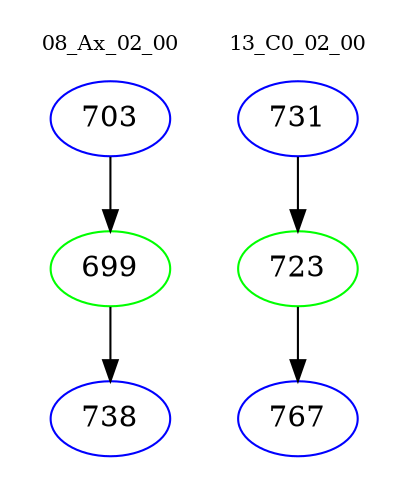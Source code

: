 digraph{
subgraph cluster_0 {
color = white
label = "08_Ax_02_00";
fontsize=10;
T0_703 [label="703", color="blue"]
T0_703 -> T0_699 [color="black"]
T0_699 [label="699", color="green"]
T0_699 -> T0_738 [color="black"]
T0_738 [label="738", color="blue"]
}
subgraph cluster_1 {
color = white
label = "13_C0_02_00";
fontsize=10;
T1_731 [label="731", color="blue"]
T1_731 -> T1_723 [color="black"]
T1_723 [label="723", color="green"]
T1_723 -> T1_767 [color="black"]
T1_767 [label="767", color="blue"]
}
}

